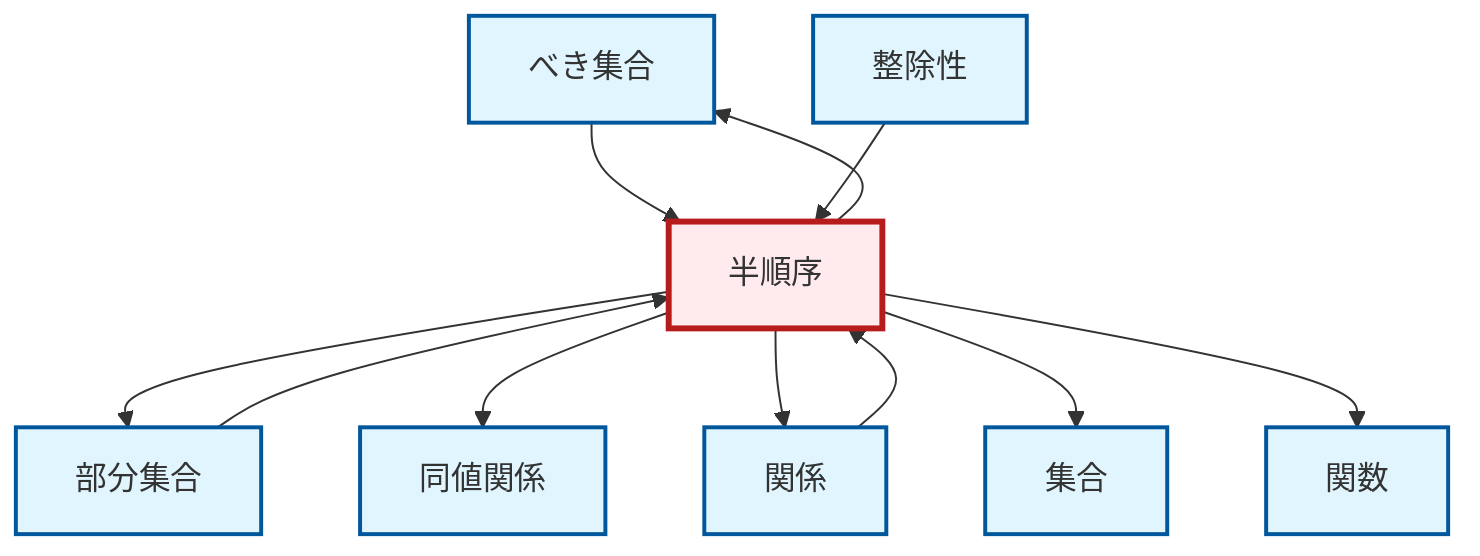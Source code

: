 graph TD
    classDef definition fill:#e1f5fe,stroke:#01579b,stroke-width:2px
    classDef theorem fill:#f3e5f5,stroke:#4a148c,stroke-width:2px
    classDef axiom fill:#fff3e0,stroke:#e65100,stroke-width:2px
    classDef example fill:#e8f5e9,stroke:#1b5e20,stroke-width:2px
    classDef current fill:#ffebee,stroke:#b71c1c,stroke-width:3px
    def-function["関数"]:::definition
    def-power-set["べき集合"]:::definition
    def-partial-order["半順序"]:::definition
    def-subset["部分集合"]:::definition
    def-set["集合"]:::definition
    def-divisibility["整除性"]:::definition
    def-relation["関係"]:::definition
    def-equivalence-relation["同値関係"]:::definition
    def-partial-order --> def-subset
    def-power-set --> def-partial-order
    def-partial-order --> def-equivalence-relation
    def-partial-order --> def-relation
    def-divisibility --> def-partial-order
    def-relation --> def-partial-order
    def-subset --> def-partial-order
    def-partial-order --> def-set
    def-partial-order --> def-function
    def-partial-order --> def-power-set
    class def-partial-order current